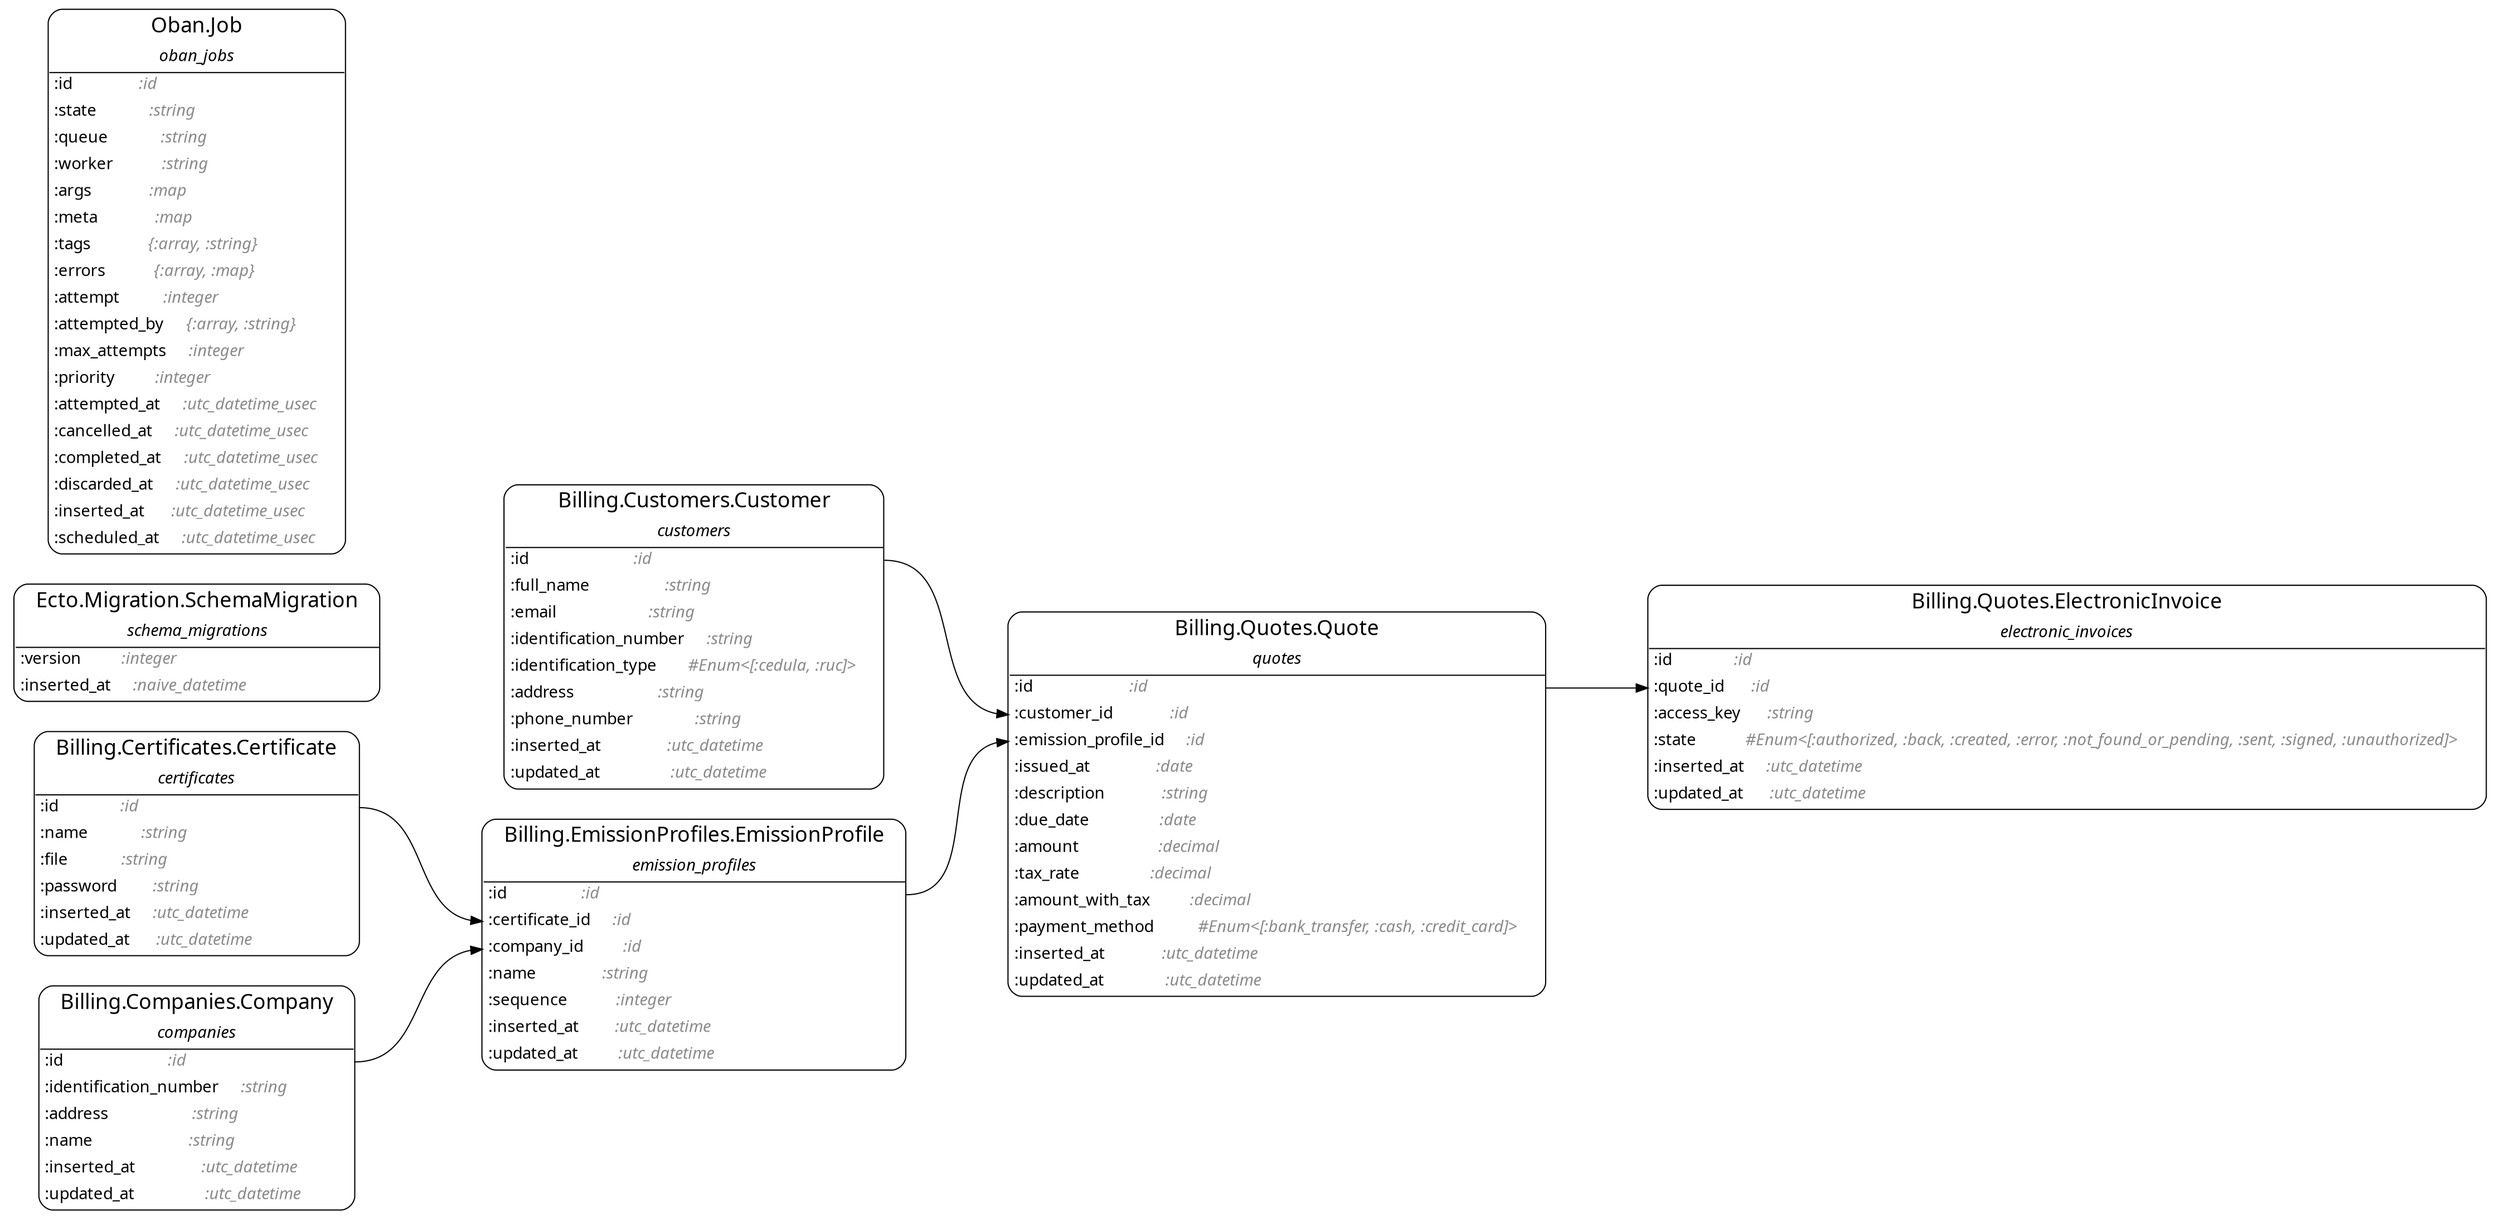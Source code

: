 digraph {
  ranksep=1.0; rankdir=LR;
  node [shape = none, fontname="Roboto Mono"];
  "Billing.Certificates.Certificate" [label= <<table align='left' border='1' style='rounded' cellspacing='0' cellpadding='4' cellborder='0'><tr><td port='header@schema_module'><font point-size='18'>   Billing.Certificates.Certificate   </font></td></tr><tr><td border='1' sides='b' colspan='2'><font point-size='14'><i>certificates</i></font></td></tr><tr><td align='left' port='field@id'>:id              <i><font color='gray54'>:id               </font></i></td></tr><tr><td align='left' port='field@name'>:name            <i><font color='gray54'>:string           </font></i></td></tr><tr><td align='left' port='field@file'>:file            <i><font color='gray54'>:string           </font></i></td></tr><tr><td align='left' port='field@password'>:password        <i><font color='gray54'>:string           </font></i></td></tr><tr><td align='left' port='field@inserted_at'>:inserted_at     <i><font color='gray54'>:utc_datetime     </font></i></td></tr><tr><td align='left' port='field@updated_at'>:updated_at      <i><font color='gray54'>:utc_datetime     </font></i></td></tr></table>>]
  "Billing.Companies.Company" [label= <<table align='left' border='1' style='rounded' cellspacing='0' cellpadding='4' cellborder='0'><tr><td port='header@schema_module'><font point-size='18'>   Billing.Companies.Company   </font></td></tr><tr><td border='1' sides='b' colspan='2'><font point-size='14'><i>companies</i></font></td></tr><tr><td align='left' port='field@id'>:id                        <i><font color='gray54'>:id               </font></i></td></tr><tr><td align='left' port='field@identification_number'>:identification_number     <i><font color='gray54'>:string           </font></i></td></tr><tr><td align='left' port='field@address'>:address                   <i><font color='gray54'>:string           </font></i></td></tr><tr><td align='left' port='field@name'>:name                      <i><font color='gray54'>:string           </font></i></td></tr><tr><td align='left' port='field@inserted_at'>:inserted_at               <i><font color='gray54'>:utc_datetime     </font></i></td></tr><tr><td align='left' port='field@updated_at'>:updated_at                <i><font color='gray54'>:utc_datetime     </font></i></td></tr></table>>]
  "Billing.Customers.Customer" [label= <<table align='left' border='1' style='rounded' cellspacing='0' cellpadding='4' cellborder='0'><tr><td port='header@schema_module'><font point-size='18'>   Billing.Customers.Customer   </font></td></tr><tr><td border='1' sides='b' colspan='2'><font point-size='14'><i>customers</i></font></td></tr><tr><td align='left' port='field@id'>:id                        <i><font color='gray54'>:id                        </font></i></td></tr><tr><td align='left' port='field@full_name'>:full_name                 <i><font color='gray54'>:string                    </font></i></td></tr><tr><td align='left' port='field@email'>:email                     <i><font color='gray54'>:string                    </font></i></td></tr><tr><td align='left' port='field@identification_number'>:identification_number     <i><font color='gray54'>:string                    </font></i></td></tr><tr><td align='left' port='field@identification_type'>:identification_type       <i><font color='gray54'>#Enum&lt;[:cedula, :ruc]&gt;     </font></i></td></tr><tr><td align='left' port='field@address'>:address                   <i><font color='gray54'>:string                    </font></i></td></tr><tr><td align='left' port='field@phone_number'>:phone_number              <i><font color='gray54'>:string                    </font></i></td></tr><tr><td align='left' port='field@inserted_at'>:inserted_at               <i><font color='gray54'>:utc_datetime              </font></i></td></tr><tr><td align='left' port='field@updated_at'>:updated_at                <i><font color='gray54'>:utc_datetime              </font></i></td></tr></table>>]
  "Billing.EmissionProfiles.EmissionProfile" [label= <<table align='left' border='1' style='rounded' cellspacing='0' cellpadding='4' cellborder='0'><tr><td port='header@schema_module'><font point-size='18'>   Billing.EmissionProfiles.EmissionProfile   </font></td></tr><tr><td border='1' sides='b' colspan='2'><font point-size='14'><i>emission_profiles</i></font></td></tr><tr><td align='left' port='field@id'>:id                 <i><font color='gray54'>:id               </font></i></td></tr><tr><td align='left' port='field@certificate_id'>:certificate_id     <i><font color='gray54'>:id               </font></i></td></tr><tr><td align='left' port='field@company_id'>:company_id         <i><font color='gray54'>:id               </font></i></td></tr><tr><td align='left' port='field@name'>:name               <i><font color='gray54'>:string           </font></i></td></tr><tr><td align='left' port='field@sequence'>:sequence           <i><font color='gray54'>:integer          </font></i></td></tr><tr><td align='left' port='field@inserted_at'>:inserted_at        <i><font color='gray54'>:utc_datetime     </font></i></td></tr><tr><td align='left' port='field@updated_at'>:updated_at         <i><font color='gray54'>:utc_datetime     </font></i></td></tr></table>>]
  "Billing.Quotes.ElectronicInvoice" [label= <<table align='left' border='1' style='rounded' cellspacing='0' cellpadding='4' cellborder='0'><tr><td port='header@schema_module'><font point-size='18'>   Billing.Quotes.ElectronicInvoice   </font></td></tr><tr><td border='1' sides='b' colspan='2'><font point-size='14'><i>electronic_invoices</i></font></td></tr><tr><td align='left' port='field@id'>:id              <i><font color='gray54'>:id                                                                                                     </font></i></td></tr><tr><td align='left' port='field@quote_id'>:quote_id      <i><font color='gray54'>:id                                                                                                     </font></i></td></tr><tr><td align='left' port='field@access_key'>:access_key      <i><font color='gray54'>:string                                                                                                 </font></i></td></tr><tr><td align='left' port='field@state'>:state           <i><font color='gray54'>#Enum&lt;[:authorized, :back, :created, :error, :not_found_or_pending, :sent, :signed, :unauthorized]&gt;     </font></i></td></tr><tr><td align='left' port='field@inserted_at'>:inserted_at     <i><font color='gray54'>:utc_datetime                                                                                           </font></i></td></tr><tr><td align='left' port='field@updated_at'>:updated_at      <i><font color='gray54'>:utc_datetime                                                                                           </font></i></td></tr></table>>]
  "Billing.Quotes.Quote" [label= <<table align='left' border='1' style='rounded' cellspacing='0' cellpadding='4' cellborder='0'><tr><td port='header@schema_module'><font point-size='18'>   Billing.Quotes.Quote   </font></td></tr><tr><td border='1' sides='b' colspan='2'><font point-size='14'><i>quotes</i></font></td></tr><tr><td align='left' port='field@id'>:id                      <i><font color='gray54'>:id                                              </font></i></td></tr><tr><td align='left' port='field@customer_id'>:customer_id             <i><font color='gray54'>:id                                              </font></i></td></tr><tr><td align='left' port='field@emission_profile_id'>:emission_profile_id     <i><font color='gray54'>:id                                              </font></i></td></tr><tr><td align='left' port='field@issued_at'>:issued_at               <i><font color='gray54'>:date                                            </font></i></td></tr><tr><td align='left' port='field@description'>:description             <i><font color='gray54'>:string                                          </font></i></td></tr><tr><td align='left' port='field@due_date'>:due_date                <i><font color='gray54'>:date                                            </font></i></td></tr><tr><td align='left' port='field@amount'>:amount                  <i><font color='gray54'>:decimal                                         </font></i></td></tr><tr><td align='left' port='field@tax_rate'>:tax_rate                <i><font color='gray54'>:decimal                                         </font></i></td></tr><tr><td align='left' port='field@amount_with_tax'>:amount_with_tax         <i><font color='gray54'>:decimal                                         </font></i></td></tr><tr><td align='left' port='field@payment_method'>:payment_method          <i><font color='gray54'>#Enum&lt;[:bank_transfer, :cash, :credit_card]&gt;     </font></i></td></tr><tr><td align='left' port='field@inserted_at'>:inserted_at             <i><font color='gray54'>:utc_datetime                                    </font></i></td></tr><tr><td align='left' port='field@updated_at'>:updated_at              <i><font color='gray54'>:utc_datetime                                    </font></i></td></tr></table>>]
  "Ecto.Migration.SchemaMigration" [label= <<table align='left' border='1' style='rounded' cellspacing='0' cellpadding='4' cellborder='0'><tr><td port='header@schema_module'><font point-size='18'>   Ecto.Migration.SchemaMigration   </font></td></tr><tr><td border='1' sides='b' colspan='2'><font point-size='14'><i>schema_migrations</i></font></td></tr><tr><td align='left' port='field@version'>:version         <i><font color='gray54'>:integer            </font></i></td></tr><tr><td align='left' port='field@inserted_at'>:inserted_at     <i><font color='gray54'>:naive_datetime     </font></i></td></tr></table>>]
  "Oban.Job" [label= <<table align='left' border='1' style='rounded' cellspacing='0' cellpadding='4' cellborder='0'><tr><td port='header@schema_module'><font point-size='18'>   Oban.Job   </font></td></tr><tr><td border='1' sides='b' colspan='2'><font point-size='14'><i>oban_jobs</i></font></td></tr><tr><td align='left' port='field@id'>:id               <i><font color='gray54'>:id                    </font></i></td></tr><tr><td align='left' port='field@state'>:state            <i><font color='gray54'>:string                </font></i></td></tr><tr><td align='left' port='field@queue'>:queue            <i><font color='gray54'>:string                </font></i></td></tr><tr><td align='left' port='field@worker'>:worker           <i><font color='gray54'>:string                </font></i></td></tr><tr><td align='left' port='field@args'>:args             <i><font color='gray54'>:map                   </font></i></td></tr><tr><td align='left' port='field@meta'>:meta             <i><font color='gray54'>:map                   </font></i></td></tr><tr><td align='left' port='field@tags'>:tags             <i><font color='gray54'>{:array, :string}      </font></i></td></tr><tr><td align='left' port='field@errors'>:errors           <i><font color='gray54'>{:array, :map}         </font></i></td></tr><tr><td align='left' port='field@attempt'>:attempt          <i><font color='gray54'>:integer               </font></i></td></tr><tr><td align='left' port='field@attempted_by'>:attempted_by     <i><font color='gray54'>{:array, :string}      </font></i></td></tr><tr><td align='left' port='field@max_attempts'>:max_attempts     <i><font color='gray54'>:integer               </font></i></td></tr><tr><td align='left' port='field@priority'>:priority         <i><font color='gray54'>:integer               </font></i></td></tr><tr><td align='left' port='field@attempted_at'>:attempted_at     <i><font color='gray54'>:utc_datetime_usec     </font></i></td></tr><tr><td align='left' port='field@cancelled_at'>:cancelled_at     <i><font color='gray54'>:utc_datetime_usec     </font></i></td></tr><tr><td align='left' port='field@completed_at'>:completed_at     <i><font color='gray54'>:utc_datetime_usec     </font></i></td></tr><tr><td align='left' port='field@discarded_at'>:discarded_at     <i><font color='gray54'>:utc_datetime_usec     </font></i></td></tr><tr><td align='left' port='field@inserted_at'>:inserted_at      <i><font color='gray54'>:utc_datetime_usec     </font></i></td></tr><tr><td align='left' port='field@scheduled_at'>:scheduled_at     <i><font color='gray54'>:utc_datetime_usec     </font></i></td></tr></table>>]

  "Billing.Certificates.Certificate":"field@id":e -> "Billing.EmissionProfiles.EmissionProfile":"field@certificate_id":w
  "Billing.Companies.Company":"field@id":e -> "Billing.EmissionProfiles.EmissionProfile":"field@company_id":w
  "Billing.Customers.Customer":"field@id":e -> "Billing.Quotes.Quote":"field@customer_id":w
  "Billing.EmissionProfiles.EmissionProfile":"field@id":e -> "Billing.Quotes.Quote":"field@emission_profile_id":w
  "Billing.Quotes.Quote":"field@id":e -> "Billing.Quotes.ElectronicInvoice":"field@quote_id":w
}
